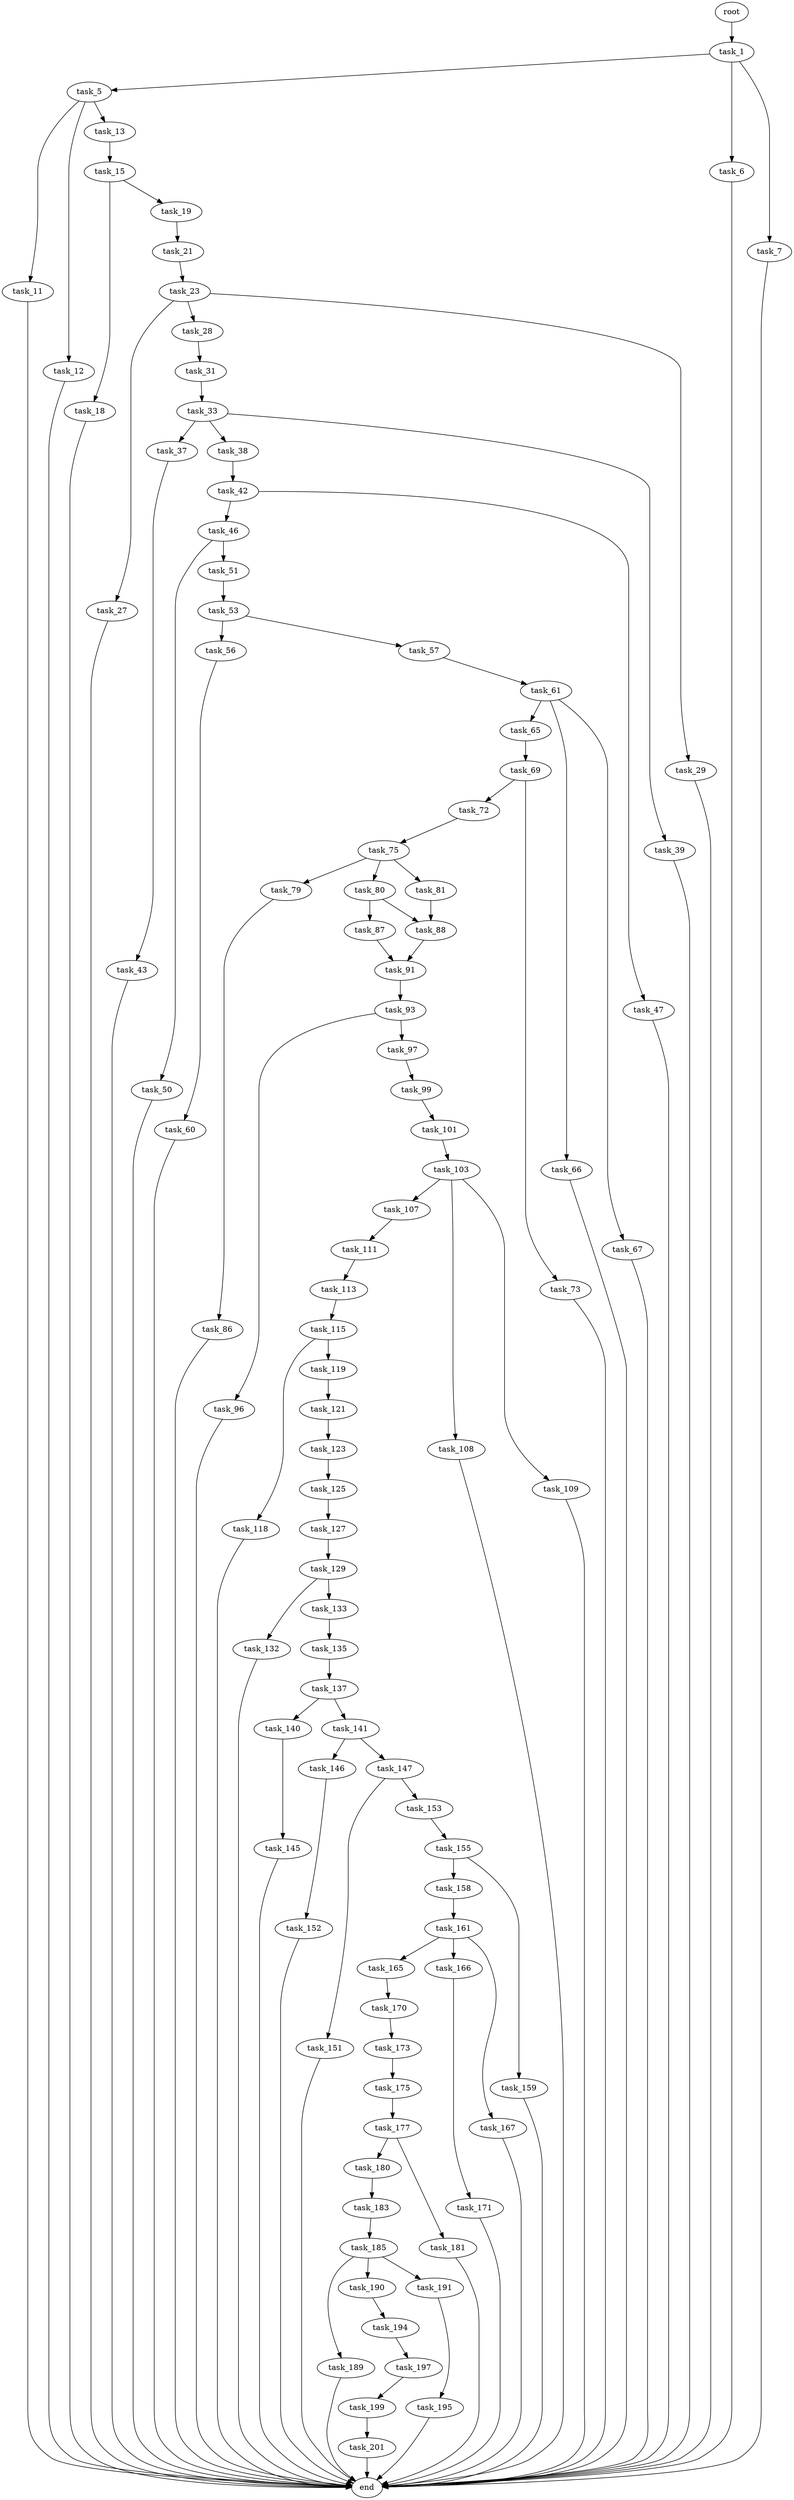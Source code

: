 digraph G {
  root [size="0.000000"];
  task_1 [size="965036860368.000000"];
  task_5 [size="3809074172.000000"];
  task_6 [size="368293445632.000000"];
  task_7 [size="253024808914.000000"];
  task_11 [size="368293445632.000000"];
  task_12 [size="26749523488.000000"];
  task_13 [size="5716008400.000000"];
  end [size="0.000000"];
  task_15 [size="1157055821346.000000"];
  task_18 [size="350889737263.000000"];
  task_19 [size="15802784850.000000"];
  task_21 [size="549755813888.000000"];
  task_23 [size="1119630949805.000000"];
  task_27 [size="549755813888.000000"];
  task_28 [size="68719476736.000000"];
  task_29 [size="28991029248.000000"];
  task_31 [size="231928233984.000000"];
  task_33 [size="34925280037.000000"];
  task_37 [size="1856018590.000000"];
  task_38 [size="240421253142.000000"];
  task_39 [size="633875973280.000000"];
  task_43 [size="8589934592.000000"];
  task_42 [size="8589934592.000000"];
  task_46 [size="18419203058.000000"];
  task_47 [size="846677528528.000000"];
  task_50 [size="744068964.000000"];
  task_51 [size="3699506044.000000"];
  task_53 [size="29772895968.000000"];
  task_56 [size="1952737898.000000"];
  task_57 [size="1905104855.000000"];
  task_60 [size="2602053449.000000"];
  task_61 [size="33478383694.000000"];
  task_65 [size="68719476736.000000"];
  task_66 [size="18256100720.000000"];
  task_67 [size="782757789696.000000"];
  task_69 [size="549755813888.000000"];
  task_72 [size="3337211876.000000"];
  task_73 [size="549755813888.000000"];
  task_75 [size="134217728000.000000"];
  task_79 [size="68719476736.000000"];
  task_80 [size="68719476736.000000"];
  task_81 [size="134217728000.000000"];
  task_86 [size="25344852466.000000"];
  task_87 [size="143619300162.000000"];
  task_88 [size="231928233984.000000"];
  task_91 [size="1073741824000.000000"];
  task_93 [size="10161431084.000000"];
  task_96 [size="21468314298.000000"];
  task_97 [size="22404630767.000000"];
  task_99 [size="669125271.000000"];
  task_101 [size="33564191532.000000"];
  task_103 [size="687466513656.000000"];
  task_107 [size="231928233984.000000"];
  task_108 [size="6050474193.000000"];
  task_109 [size="17099010481.000000"];
  task_111 [size="9326789064.000000"];
  task_113 [size="8008573949.000000"];
  task_115 [size="332648808866.000000"];
  task_118 [size="39121778091.000000"];
  task_119 [size="1044689166.000000"];
  task_121 [size="8589934592.000000"];
  task_123 [size="549755813888.000000"];
  task_125 [size="22765493258.000000"];
  task_127 [size="7068869266.000000"];
  task_129 [size="18846662864.000000"];
  task_132 [size="1073741824000.000000"];
  task_133 [size="782757789696.000000"];
  task_135 [size="8589934592.000000"];
  task_137 [size="1860595537.000000"];
  task_140 [size="6880995762.000000"];
  task_141 [size="3610503710.000000"];
  task_145 [size="405964194337.000000"];
  task_146 [size="25276617968.000000"];
  task_147 [size="10502837850.000000"];
  task_152 [size="22314608362.000000"];
  task_151 [size="636400223560.000000"];
  task_153 [size="1073741824000.000000"];
  task_155 [size="351188407962.000000"];
  task_158 [size="7813625253.000000"];
  task_159 [size="1676437790.000000"];
  task_161 [size="98888312647.000000"];
  task_165 [size="368293445632.000000"];
  task_166 [size="100811729525.000000"];
  task_167 [size="549755813888.000000"];
  task_170 [size="68719476736.000000"];
  task_171 [size="589833289958.000000"];
  task_173 [size="2892110246.000000"];
  task_175 [size="42019518460.000000"];
  task_177 [size="35906342117.000000"];
  task_180 [size="36589551850.000000"];
  task_181 [size="68719476736.000000"];
  task_183 [size="330185104551.000000"];
  task_185 [size="22208466728.000000"];
  task_189 [size="117272907207.000000"];
  task_190 [size="71522985671.000000"];
  task_191 [size="134217728000.000000"];
  task_194 [size="348506169244.000000"];
  task_195 [size="61264319094.000000"];
  task_197 [size="134217728000.000000"];
  task_199 [size="475486378342.000000"];
  task_201 [size="8960122240.000000"];

  root -> task_1 [size="1.000000"];
  task_1 -> task_5 [size="838860800.000000"];
  task_1 -> task_6 [size="838860800.000000"];
  task_1 -> task_7 [size="838860800.000000"];
  task_5 -> task_11 [size="75497472.000000"];
  task_5 -> task_12 [size="75497472.000000"];
  task_5 -> task_13 [size="75497472.000000"];
  task_6 -> end [size="1.000000"];
  task_7 -> end [size="1.000000"];
  task_11 -> end [size="1.000000"];
  task_12 -> end [size="1.000000"];
  task_13 -> task_15 [size="134217728.000000"];
  task_15 -> task_18 [size="838860800.000000"];
  task_15 -> task_19 [size="838860800.000000"];
  task_18 -> end [size="1.000000"];
  task_19 -> task_21 [size="33554432.000000"];
  task_21 -> task_23 [size="536870912.000000"];
  task_23 -> task_27 [size="838860800.000000"];
  task_23 -> task_28 [size="838860800.000000"];
  task_23 -> task_29 [size="838860800.000000"];
  task_27 -> end [size="1.000000"];
  task_28 -> task_31 [size="134217728.000000"];
  task_29 -> end [size="1.000000"];
  task_31 -> task_33 [size="301989888.000000"];
  task_33 -> task_37 [size="679477248.000000"];
  task_33 -> task_38 [size="679477248.000000"];
  task_33 -> task_39 [size="679477248.000000"];
  task_37 -> task_43 [size="33554432.000000"];
  task_38 -> task_42 [size="301989888.000000"];
  task_39 -> end [size="1.000000"];
  task_43 -> end [size="1.000000"];
  task_42 -> task_46 [size="33554432.000000"];
  task_42 -> task_47 [size="33554432.000000"];
  task_46 -> task_50 [size="33554432.000000"];
  task_46 -> task_51 [size="33554432.000000"];
  task_47 -> end [size="1.000000"];
  task_50 -> end [size="1.000000"];
  task_51 -> task_53 [size="301989888.000000"];
  task_53 -> task_56 [size="536870912.000000"];
  task_53 -> task_57 [size="536870912.000000"];
  task_56 -> task_60 [size="33554432.000000"];
  task_57 -> task_61 [size="75497472.000000"];
  task_60 -> end [size="1.000000"];
  task_61 -> task_65 [size="33554432.000000"];
  task_61 -> task_66 [size="33554432.000000"];
  task_61 -> task_67 [size="33554432.000000"];
  task_65 -> task_69 [size="134217728.000000"];
  task_66 -> end [size="1.000000"];
  task_67 -> end [size="1.000000"];
  task_69 -> task_72 [size="536870912.000000"];
  task_69 -> task_73 [size="536870912.000000"];
  task_72 -> task_75 [size="75497472.000000"];
  task_73 -> end [size="1.000000"];
  task_75 -> task_79 [size="209715200.000000"];
  task_75 -> task_80 [size="209715200.000000"];
  task_75 -> task_81 [size="209715200.000000"];
  task_79 -> task_86 [size="134217728.000000"];
  task_80 -> task_87 [size="134217728.000000"];
  task_80 -> task_88 [size="134217728.000000"];
  task_81 -> task_88 [size="209715200.000000"];
  task_86 -> end [size="1.000000"];
  task_87 -> task_91 [size="209715200.000000"];
  task_88 -> task_91 [size="301989888.000000"];
  task_91 -> task_93 [size="838860800.000000"];
  task_93 -> task_96 [size="209715200.000000"];
  task_93 -> task_97 [size="209715200.000000"];
  task_96 -> end [size="1.000000"];
  task_97 -> task_99 [size="411041792.000000"];
  task_99 -> task_101 [size="75497472.000000"];
  task_101 -> task_103 [size="33554432.000000"];
  task_103 -> task_107 [size="536870912.000000"];
  task_103 -> task_108 [size="536870912.000000"];
  task_103 -> task_109 [size="536870912.000000"];
  task_107 -> task_111 [size="301989888.000000"];
  task_108 -> end [size="1.000000"];
  task_109 -> end [size="1.000000"];
  task_111 -> task_113 [size="411041792.000000"];
  task_113 -> task_115 [size="301989888.000000"];
  task_115 -> task_118 [size="301989888.000000"];
  task_115 -> task_119 [size="301989888.000000"];
  task_118 -> end [size="1.000000"];
  task_119 -> task_121 [size="33554432.000000"];
  task_121 -> task_123 [size="33554432.000000"];
  task_123 -> task_125 [size="536870912.000000"];
  task_125 -> task_127 [size="536870912.000000"];
  task_127 -> task_129 [size="134217728.000000"];
  task_129 -> task_132 [size="301989888.000000"];
  task_129 -> task_133 [size="301989888.000000"];
  task_132 -> end [size="1.000000"];
  task_133 -> task_135 [size="679477248.000000"];
  task_135 -> task_137 [size="33554432.000000"];
  task_137 -> task_140 [size="33554432.000000"];
  task_137 -> task_141 [size="33554432.000000"];
  task_140 -> task_145 [size="411041792.000000"];
  task_141 -> task_146 [size="411041792.000000"];
  task_141 -> task_147 [size="411041792.000000"];
  task_145 -> end [size="1.000000"];
  task_146 -> task_152 [size="33554432.000000"];
  task_147 -> task_151 [size="301989888.000000"];
  task_147 -> task_153 [size="301989888.000000"];
  task_152 -> end [size="1.000000"];
  task_151 -> end [size="1.000000"];
  task_153 -> task_155 [size="838860800.000000"];
  task_155 -> task_158 [size="411041792.000000"];
  task_155 -> task_159 [size="411041792.000000"];
  task_158 -> task_161 [size="301989888.000000"];
  task_159 -> end [size="1.000000"];
  task_161 -> task_165 [size="75497472.000000"];
  task_161 -> task_166 [size="75497472.000000"];
  task_161 -> task_167 [size="75497472.000000"];
  task_165 -> task_170 [size="411041792.000000"];
  task_166 -> task_171 [size="209715200.000000"];
  task_167 -> end [size="1.000000"];
  task_170 -> task_173 [size="134217728.000000"];
  task_171 -> end [size="1.000000"];
  task_173 -> task_175 [size="134217728.000000"];
  task_175 -> task_177 [size="679477248.000000"];
  task_177 -> task_180 [size="679477248.000000"];
  task_177 -> task_181 [size="679477248.000000"];
  task_180 -> task_183 [size="33554432.000000"];
  task_181 -> end [size="1.000000"];
  task_183 -> task_185 [size="209715200.000000"];
  task_185 -> task_189 [size="838860800.000000"];
  task_185 -> task_190 [size="838860800.000000"];
  task_185 -> task_191 [size="838860800.000000"];
  task_189 -> end [size="1.000000"];
  task_190 -> task_194 [size="75497472.000000"];
  task_191 -> task_195 [size="209715200.000000"];
  task_194 -> task_197 [size="301989888.000000"];
  task_195 -> end [size="1.000000"];
  task_197 -> task_199 [size="209715200.000000"];
  task_199 -> task_201 [size="301989888.000000"];
  task_201 -> end [size="1.000000"];
}
